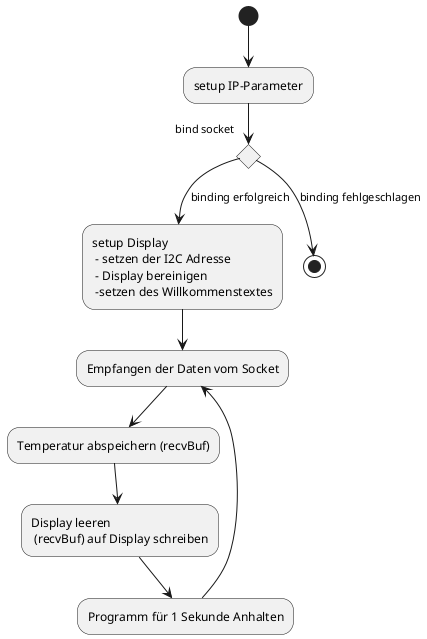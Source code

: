 @startuml
'https://plantuml.com/sequence-diagram
(*)-->setup IP-Parameter
if "bind socket" then
-->[binding erfolgreich] setup Display\n - setzen der I2C Adresse \n - Display bereinigen \n -setzen des Willkommenstextes
-->Empfangen der Daten vom Socket
--> Temperatur abspeichern (recvBuf)
--> Display leeren \n (recvBuf) auf Display schreiben
--> Programm für 1 Sekunde Anhalten
-->Empfangen der Daten vom Socket

else
-->[binding fehlgeschlagen](*)
@enduml